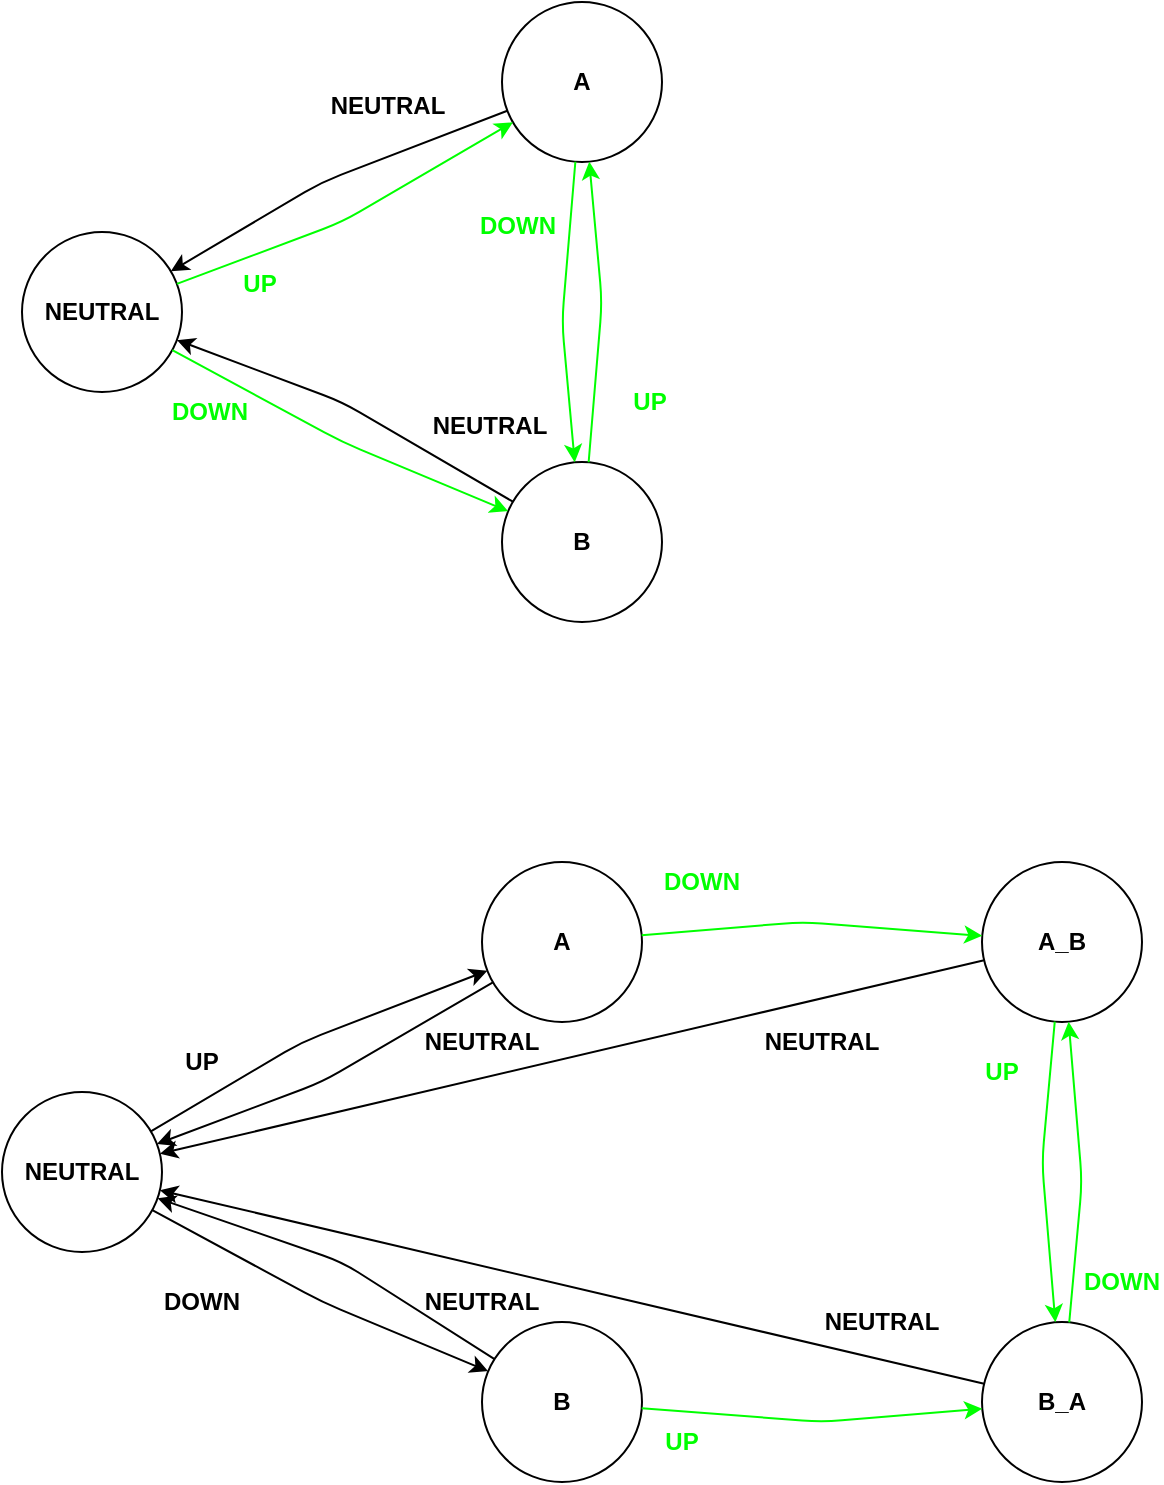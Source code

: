 <mxfile version="14.6.1"><diagram id="9XUXSG8pD11nnxZY9R4Z" name="Page-1"><mxGraphModel dx="813" dy="414" grid="0" gridSize="10" guides="1" tooltips="1" connect="1" arrows="1" fold="1" page="1" pageScale="1" pageWidth="850" pageHeight="1100" math="0" shadow="0"><root><mxCell id="0"/><mxCell id="1" parent="0"/><mxCell id="H8m8rnmhTXGJeatZpc4c-1" value="NEUTRAL" style="ellipse;whiteSpace=wrap;html=1;aspect=fixed;fontStyle=1" vertex="1" parent="1"><mxGeometry x="60" y="155" width="80" height="80" as="geometry"/></mxCell><mxCell id="H8m8rnmhTXGJeatZpc4c-2" value="A" style="ellipse;whiteSpace=wrap;html=1;aspect=fixed;fontStyle=1" vertex="1" parent="1"><mxGeometry x="300" y="40" width="80" height="80" as="geometry"/></mxCell><mxCell id="H8m8rnmhTXGJeatZpc4c-3" value="B" style="ellipse;whiteSpace=wrap;html=1;aspect=fixed;fontStyle=1" vertex="1" parent="1"><mxGeometry x="300" y="270" width="80" height="80" as="geometry"/></mxCell><mxCell id="H8m8rnmhTXGJeatZpc4c-4" value="" style="endArrow=classic;html=1;fillColor=#d5e8d4;strokeColor=#00FF00;fontStyle=1" edge="1" parent="1" source="H8m8rnmhTXGJeatZpc4c-1" target="H8m8rnmhTXGJeatZpc4c-3"><mxGeometry width="50" height="50" relative="1" as="geometry"><mxPoint x="120" y="320" as="sourcePoint"/><mxPoint x="170" y="270" as="targetPoint"/><Array as="points"><mxPoint x="220" y="260"/></Array></mxGeometry></mxCell><mxCell id="H8m8rnmhTXGJeatZpc4c-5" value="" style="endArrow=classic;html=1;fontStyle=1" edge="1" parent="1" source="H8m8rnmhTXGJeatZpc4c-2" target="H8m8rnmhTXGJeatZpc4c-1"><mxGeometry width="50" height="50" relative="1" as="geometry"><mxPoint x="100" y="370" as="sourcePoint"/><mxPoint x="150" y="320" as="targetPoint"/><Array as="points"><mxPoint x="210" y="130"/></Array></mxGeometry></mxCell><mxCell id="H8m8rnmhTXGJeatZpc4c-6" value="" style="endArrow=classic;html=1;fillColor=#d5e8d4;strokeColor=#00FF00;fontStyle=1" edge="1" parent="1" source="H8m8rnmhTXGJeatZpc4c-2" target="H8m8rnmhTXGJeatZpc4c-3"><mxGeometry width="50" height="50" relative="1" as="geometry"><mxPoint x="110" y="380" as="sourcePoint"/><mxPoint x="160" y="330" as="targetPoint"/><Array as="points"><mxPoint x="330" y="200"/></Array></mxGeometry></mxCell><mxCell id="H8m8rnmhTXGJeatZpc4c-7" value="" style="endArrow=classic;html=1;fillColor=#d5e8d4;strokeColor=#00FF00;fontStyle=1" edge="1" parent="1" source="H8m8rnmhTXGJeatZpc4c-3" target="H8m8rnmhTXGJeatZpc4c-2"><mxGeometry width="50" height="50" relative="1" as="geometry"><mxPoint x="120" y="390" as="sourcePoint"/><mxPoint x="170" y="340" as="targetPoint"/><Array as="points"><mxPoint x="350" y="190"/></Array></mxGeometry></mxCell><mxCell id="H8m8rnmhTXGJeatZpc4c-8" value="" style="endArrow=classic;html=1;fillColor=#d5e8d4;strokeColor=#00FF00;fontStyle=1" edge="1" parent="1" source="H8m8rnmhTXGJeatZpc4c-1" target="H8m8rnmhTXGJeatZpc4c-2"><mxGeometry width="50" height="50" relative="1" as="geometry"><mxPoint x="130" y="400" as="sourcePoint"/><mxPoint x="180" y="350" as="targetPoint"/><Array as="points"><mxPoint x="220" y="150"/></Array></mxGeometry></mxCell><mxCell id="H8m8rnmhTXGJeatZpc4c-9" value="" style="endArrow=classic;html=1;fontStyle=1" edge="1" parent="1" source="H8m8rnmhTXGJeatZpc4c-3" target="H8m8rnmhTXGJeatZpc4c-1"><mxGeometry width="50" height="50" relative="1" as="geometry"><mxPoint x="110" y="380" as="sourcePoint"/><mxPoint x="120" y="270" as="targetPoint"/><Array as="points"><mxPoint x="220" y="240"/></Array></mxGeometry></mxCell><mxCell id="H8m8rnmhTXGJeatZpc4c-10" value="DOWN" style="text;html=1;strokeColor=none;fillColor=none;align=center;verticalAlign=middle;whiteSpace=wrap;rounded=0;fontColor=#00FF00;fontStyle=1" vertex="1" parent="1"><mxGeometry x="288" y="142" width="40" height="20" as="geometry"/></mxCell><mxCell id="H8m8rnmhTXGJeatZpc4c-11" value="DOWN" style="text;html=1;strokeColor=none;fillColor=none;align=center;verticalAlign=middle;whiteSpace=wrap;rounded=0;fontColor=#00FF00;fontStyle=1" vertex="1" parent="1"><mxGeometry x="134" y="235" width="40" height="20" as="geometry"/></mxCell><mxCell id="H8m8rnmhTXGJeatZpc4c-16" value="UP" style="text;html=1;strokeColor=none;fillColor=none;align=center;verticalAlign=middle;whiteSpace=wrap;rounded=0;fontColor=#00FF00;fontStyle=1" vertex="1" parent="1"><mxGeometry x="354" y="230" width="40" height="20" as="geometry"/></mxCell><mxCell id="H8m8rnmhTXGJeatZpc4c-17" value="NEUTRAL" style="text;html=1;strokeColor=none;fillColor=none;align=center;verticalAlign=middle;whiteSpace=wrap;rounded=0;fontStyle=1" vertex="1" parent="1"><mxGeometry x="274" y="242" width="40" height="20" as="geometry"/></mxCell><mxCell id="H8m8rnmhTXGJeatZpc4c-19" value="NEUTRAL" style="text;html=1;strokeColor=none;fillColor=none;align=center;verticalAlign=middle;whiteSpace=wrap;rounded=0;fontStyle=1" vertex="1" parent="1"><mxGeometry x="223" y="82" width="40" height="20" as="geometry"/></mxCell><mxCell id="H8m8rnmhTXGJeatZpc4c-21" value="UP" style="text;html=1;strokeColor=none;fillColor=none;align=center;verticalAlign=middle;whiteSpace=wrap;rounded=0;fontColor=#00FF00;fontStyle=1" vertex="1" parent="1"><mxGeometry x="159" y="171" width="40" height="20" as="geometry"/></mxCell><mxCell id="H8m8rnmhTXGJeatZpc4c-23" value="NEUTRAL" style="ellipse;whiteSpace=wrap;html=1;aspect=fixed;fontStyle=1" vertex="1" parent="1"><mxGeometry x="50" y="585" width="80" height="80" as="geometry"/></mxCell><mxCell id="H8m8rnmhTXGJeatZpc4c-24" value="A" style="ellipse;whiteSpace=wrap;html=1;aspect=fixed;fontStyle=1" vertex="1" parent="1"><mxGeometry x="290" y="470" width="80" height="80" as="geometry"/></mxCell><mxCell id="H8m8rnmhTXGJeatZpc4c-25" value="B" style="ellipse;whiteSpace=wrap;html=1;aspect=fixed;fontStyle=1" vertex="1" parent="1"><mxGeometry x="290" y="700" width="80" height="80" as="geometry"/></mxCell><mxCell id="H8m8rnmhTXGJeatZpc4c-26" value="A_B" style="ellipse;whiteSpace=wrap;html=1;aspect=fixed;fontStyle=1" vertex="1" parent="1"><mxGeometry x="540" y="470" width="80" height="80" as="geometry"/></mxCell><mxCell id="H8m8rnmhTXGJeatZpc4c-27" value="B_A" style="ellipse;whiteSpace=wrap;html=1;aspect=fixed;fontStyle=1" vertex="1" parent="1"><mxGeometry x="540" y="700" width="80" height="80" as="geometry"/></mxCell><mxCell id="H8m8rnmhTXGJeatZpc4c-30" value="" style="endArrow=classic;html=1;fontColor=#00FF00;strokeColor=#00FF00;" edge="1" parent="1" source="H8m8rnmhTXGJeatZpc4c-25" target="H8m8rnmhTXGJeatZpc4c-27"><mxGeometry width="50" height="50" relative="1" as="geometry"><mxPoint x="80" y="820" as="sourcePoint"/><mxPoint x="130" y="770" as="targetPoint"/><Array as="points"><mxPoint x="460" y="750"/></Array></mxGeometry></mxCell><mxCell id="H8m8rnmhTXGJeatZpc4c-31" value="" style="endArrow=classic;html=1;" edge="1" parent="1" source="H8m8rnmhTXGJeatZpc4c-23" target="H8m8rnmhTXGJeatZpc4c-25"><mxGeometry width="50" height="50" relative="1" as="geometry"><mxPoint x="90" y="830" as="sourcePoint"/><mxPoint x="140" y="780" as="targetPoint"/><Array as="points"><mxPoint x="210" y="690"/></Array></mxGeometry></mxCell><mxCell id="H8m8rnmhTXGJeatZpc4c-32" value="" style="endArrow=classic;html=1;fontColor=#00FF00;strokeColor=#00FF00;" edge="1" parent="1" source="H8m8rnmhTXGJeatZpc4c-24" target="H8m8rnmhTXGJeatZpc4c-26"><mxGeometry width="50" height="50" relative="1" as="geometry"><mxPoint x="100" y="840" as="sourcePoint"/><mxPoint x="150" y="790" as="targetPoint"/><Array as="points"><mxPoint x="450" y="500"/></Array></mxGeometry></mxCell><mxCell id="H8m8rnmhTXGJeatZpc4c-33" value="" style="endArrow=classic;html=1;" edge="1" parent="1" source="H8m8rnmhTXGJeatZpc4c-23" target="H8m8rnmhTXGJeatZpc4c-24"><mxGeometry width="50" height="50" relative="1" as="geometry"><mxPoint x="110" y="850" as="sourcePoint"/><mxPoint x="160" y="800" as="targetPoint"/><Array as="points"><mxPoint x="200" y="560"/></Array></mxGeometry></mxCell><mxCell id="H8m8rnmhTXGJeatZpc4c-34" value="" style="endArrow=classic;html=1;fontColor=#000000;strokeColor=#000000;" edge="1" parent="1" source="H8m8rnmhTXGJeatZpc4c-25" target="H8m8rnmhTXGJeatZpc4c-23"><mxGeometry width="50" height="50" relative="1" as="geometry"><mxPoint x="280" y="900" as="sourcePoint"/><mxPoint x="330" y="850" as="targetPoint"/><Array as="points"><mxPoint x="220" y="670"/></Array></mxGeometry></mxCell><mxCell id="H8m8rnmhTXGJeatZpc4c-35" value="" style="endArrow=classic;html=1;fontColor=#000000;strokeColor=#000000;" edge="1" parent="1" source="H8m8rnmhTXGJeatZpc4c-26" target="H8m8rnmhTXGJeatZpc4c-23"><mxGeometry width="50" height="50" relative="1" as="geometry"><mxPoint x="290" y="910" as="sourcePoint"/><mxPoint x="340" y="860" as="targetPoint"/><Array as="points"/></mxGeometry></mxCell><mxCell id="H8m8rnmhTXGJeatZpc4c-36" value="" style="endArrow=classic;html=1;fontColor=#000000;strokeColor=#000000;" edge="1" parent="1" source="H8m8rnmhTXGJeatZpc4c-27" target="H8m8rnmhTXGJeatZpc4c-23"><mxGeometry width="50" height="50" relative="1" as="geometry"><mxPoint x="300" y="920" as="sourcePoint"/><mxPoint x="350" y="870" as="targetPoint"/><Array as="points"/></mxGeometry></mxCell><mxCell id="H8m8rnmhTXGJeatZpc4c-37" value="" style="endArrow=classic;html=1;fontColor=#000000;strokeColor=#000000;" edge="1" parent="1" source="H8m8rnmhTXGJeatZpc4c-24" target="H8m8rnmhTXGJeatZpc4c-23"><mxGeometry width="50" height="50" relative="1" as="geometry"><mxPoint x="310" y="930" as="sourcePoint"/><mxPoint x="360" y="880" as="targetPoint"/><Array as="points"><mxPoint x="210" y="580"/></Array></mxGeometry></mxCell><mxCell id="H8m8rnmhTXGJeatZpc4c-38" value="" style="endArrow=classic;html=1;fontColor=#00FF00;strokeColor=#00FF00;" edge="1" parent="1" source="H8m8rnmhTXGJeatZpc4c-26" target="H8m8rnmhTXGJeatZpc4c-27"><mxGeometry width="50" height="50" relative="1" as="geometry"><mxPoint x="540" y="650" as="sourcePoint"/><mxPoint x="590" y="600" as="targetPoint"/><Array as="points"><mxPoint x="570" y="620"/></Array></mxGeometry></mxCell><mxCell id="H8m8rnmhTXGJeatZpc4c-39" value="" style="endArrow=classic;html=1;fontColor=#00FF00;strokeColor=#00FF00;" edge="1" parent="1" source="H8m8rnmhTXGJeatZpc4c-27" target="H8m8rnmhTXGJeatZpc4c-26"><mxGeometry width="50" height="50" relative="1" as="geometry"><mxPoint x="550" y="660" as="sourcePoint"/><mxPoint x="600" y="610" as="targetPoint"/><Array as="points"><mxPoint x="590" y="630"/></Array></mxGeometry></mxCell><mxCell id="H8m8rnmhTXGJeatZpc4c-40" value="NEUTRAL" style="text;html=1;strokeColor=none;fillColor=none;align=center;verticalAlign=middle;whiteSpace=wrap;rounded=0;fontStyle=1" vertex="1" parent="1"><mxGeometry x="270" y="550" width="40" height="20" as="geometry"/></mxCell><mxCell id="H8m8rnmhTXGJeatZpc4c-41" value="NEUTRAL" style="text;html=1;strokeColor=none;fillColor=none;align=center;verticalAlign=middle;whiteSpace=wrap;rounded=0;fontStyle=1" vertex="1" parent="1"><mxGeometry x="440" y="550" width="40" height="20" as="geometry"/></mxCell><mxCell id="H8m8rnmhTXGJeatZpc4c-42" value="NEUTRAL" style="text;html=1;strokeColor=none;fillColor=none;align=center;verticalAlign=middle;whiteSpace=wrap;rounded=0;fontStyle=1" vertex="1" parent="1"><mxGeometry x="470" y="690" width="40" height="20" as="geometry"/></mxCell><mxCell id="H8m8rnmhTXGJeatZpc4c-43" value="NEUTRAL" style="text;html=1;strokeColor=none;fillColor=none;align=center;verticalAlign=middle;whiteSpace=wrap;rounded=0;fontStyle=1" vertex="1" parent="1"><mxGeometry x="270" y="680" width="40" height="20" as="geometry"/></mxCell><mxCell id="H8m8rnmhTXGJeatZpc4c-44" value="UP" style="text;html=1;strokeColor=none;fillColor=none;align=center;verticalAlign=middle;whiteSpace=wrap;rounded=0;fontStyle=1" vertex="1" parent="1"><mxGeometry x="130" y="560" width="40" height="20" as="geometry"/></mxCell><mxCell id="H8m8rnmhTXGJeatZpc4c-46" value="UP" style="text;html=1;strokeColor=none;fillColor=none;align=center;verticalAlign=middle;whiteSpace=wrap;rounded=0;fontStyle=1;fontColor=#00FF00;" vertex="1" parent="1"><mxGeometry x="530" y="565" width="40" height="20" as="geometry"/></mxCell><mxCell id="H8m8rnmhTXGJeatZpc4c-47" value="DOWN" style="text;html=1;strokeColor=none;fillColor=none;align=center;verticalAlign=middle;whiteSpace=wrap;rounded=0;fontStyle=1;fontColor=#00FF00;" vertex="1" parent="1"><mxGeometry x="590" y="670" width="40" height="20" as="geometry"/></mxCell><mxCell id="H8m8rnmhTXGJeatZpc4c-49" value="DOWN" style="text;html=1;strokeColor=none;fillColor=none;align=center;verticalAlign=middle;whiteSpace=wrap;rounded=0;fontStyle=1" vertex="1" parent="1"><mxGeometry x="130" y="680" width="40" height="20" as="geometry"/></mxCell><mxCell id="H8m8rnmhTXGJeatZpc4c-50" value="DOWN" style="text;html=1;strokeColor=none;fillColor=none;align=center;verticalAlign=middle;whiteSpace=wrap;rounded=0;fontStyle=1;fontColor=#00FF00;" vertex="1" parent="1"><mxGeometry x="380" y="470" width="40" height="20" as="geometry"/></mxCell><mxCell id="H8m8rnmhTXGJeatZpc4c-51" value="UP" style="text;html=1;strokeColor=none;fillColor=none;align=center;verticalAlign=middle;whiteSpace=wrap;rounded=0;fontStyle=1;fontColor=#00FF00;" vertex="1" parent="1"><mxGeometry x="370" y="750" width="40" height="20" as="geometry"/></mxCell></root></mxGraphModel></diagram></mxfile>